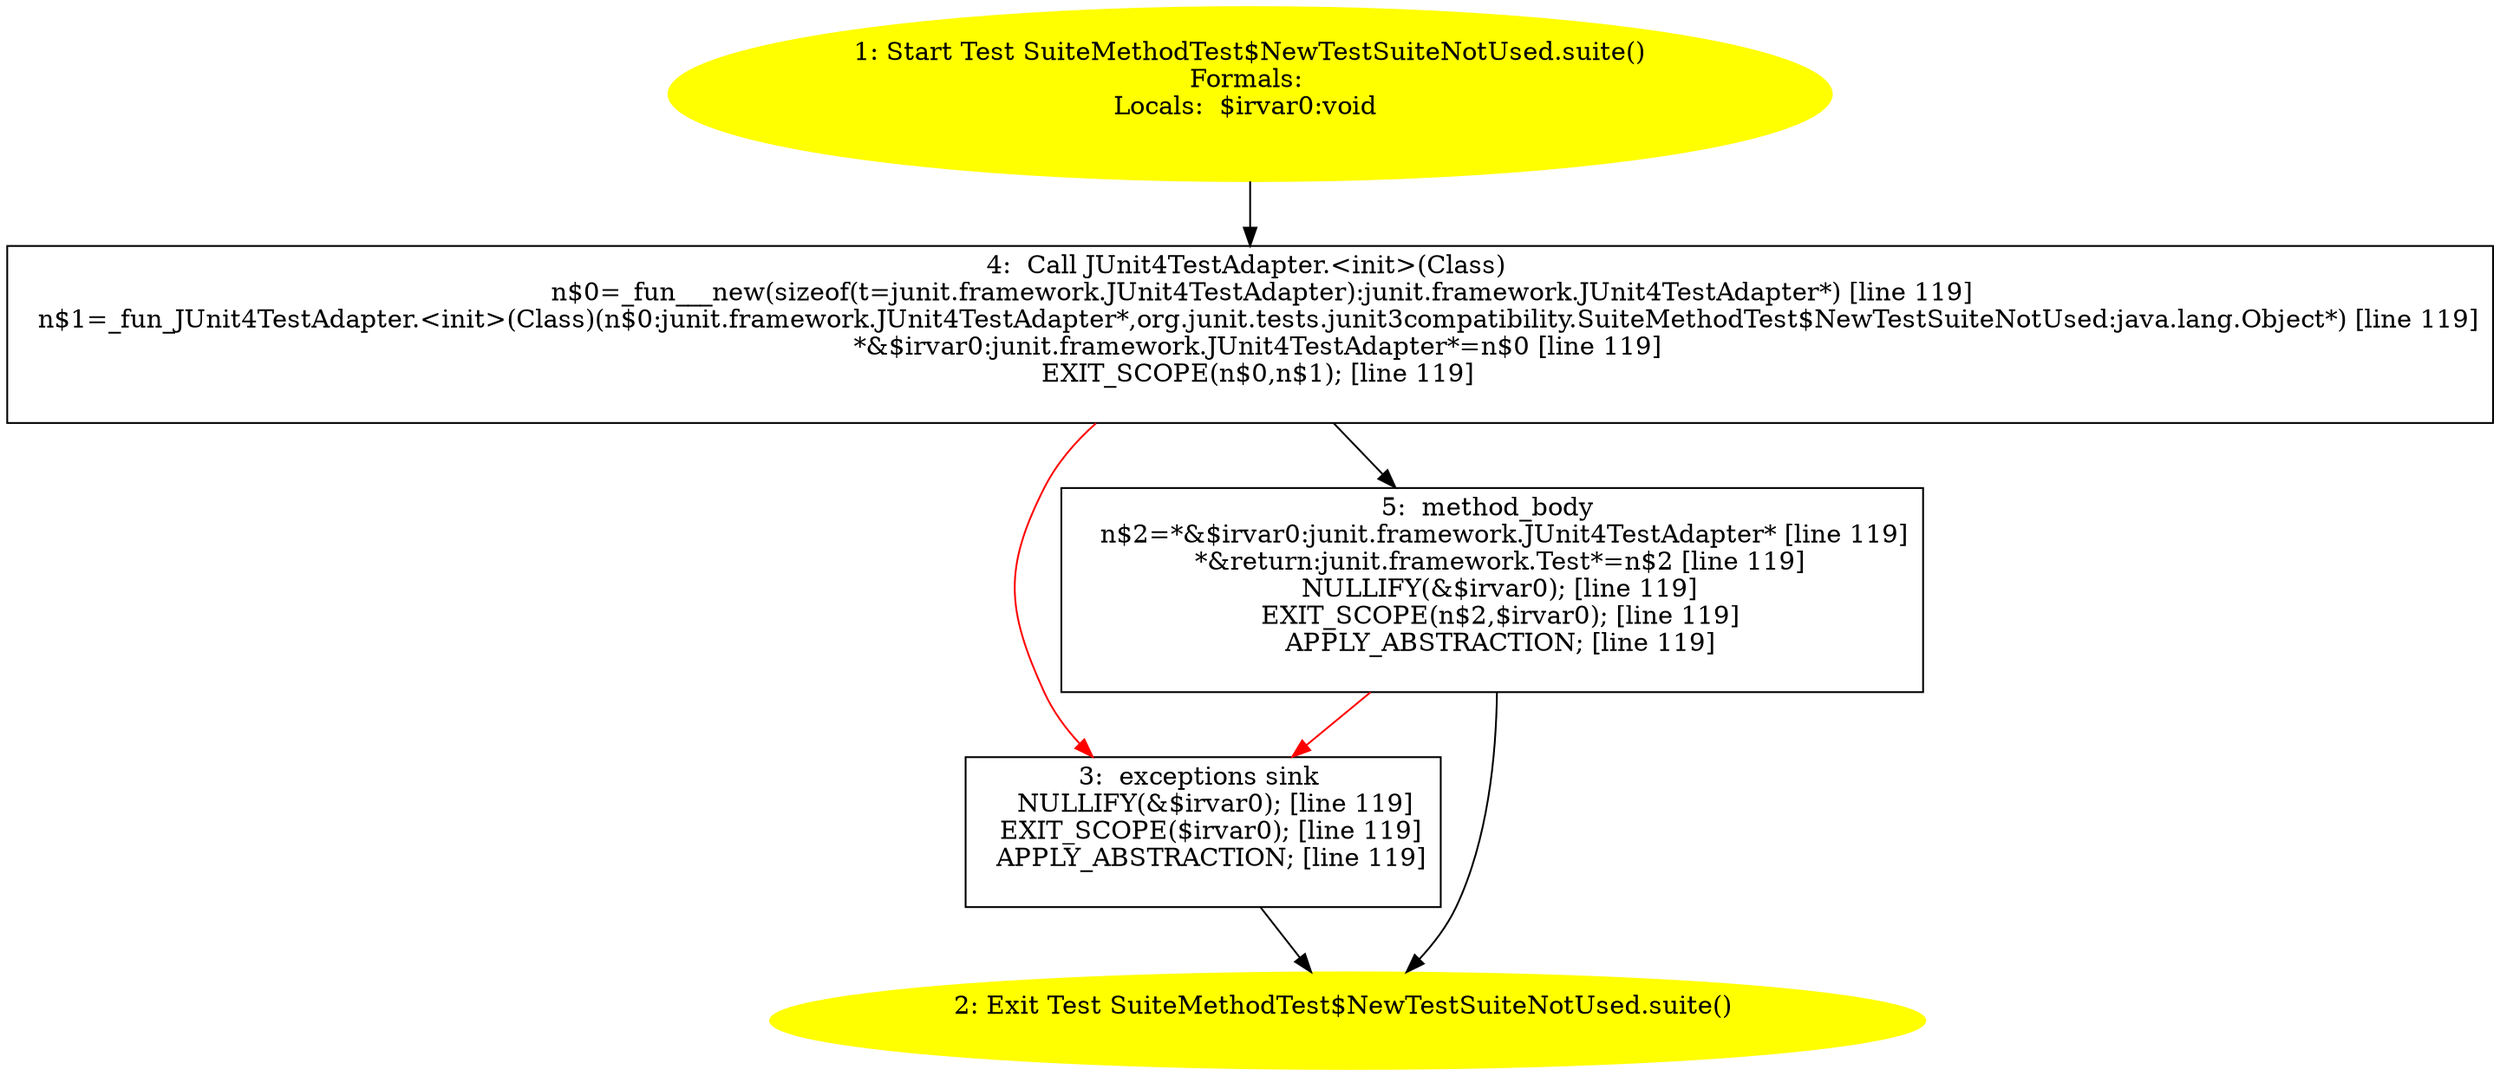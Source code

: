 /* @generated */
digraph cfg {
"org.junit.tests.junit3compatibility.SuiteMethodTest$NewTestSuiteNotUsed.suite():junit.framework.Test.0d193c034dcb991f0dedb775b0215f2e_1" [label="1: Start Test SuiteMethodTest$NewTestSuiteNotUsed.suite()\nFormals: \nLocals:  $irvar0:void \n  " color=yellow style=filled]
	

	 "org.junit.tests.junit3compatibility.SuiteMethodTest$NewTestSuiteNotUsed.suite():junit.framework.Test.0d193c034dcb991f0dedb775b0215f2e_1" -> "org.junit.tests.junit3compatibility.SuiteMethodTest$NewTestSuiteNotUsed.suite():junit.framework.Test.0d193c034dcb991f0dedb775b0215f2e_4" ;
"org.junit.tests.junit3compatibility.SuiteMethodTest$NewTestSuiteNotUsed.suite():junit.framework.Test.0d193c034dcb991f0dedb775b0215f2e_2" [label="2: Exit Test SuiteMethodTest$NewTestSuiteNotUsed.suite() \n  " color=yellow style=filled]
	

"org.junit.tests.junit3compatibility.SuiteMethodTest$NewTestSuiteNotUsed.suite():junit.framework.Test.0d193c034dcb991f0dedb775b0215f2e_3" [label="3:  exceptions sink \n   NULLIFY(&$irvar0); [line 119]\n  EXIT_SCOPE($irvar0); [line 119]\n  APPLY_ABSTRACTION; [line 119]\n " shape="box"]
	

	 "org.junit.tests.junit3compatibility.SuiteMethodTest$NewTestSuiteNotUsed.suite():junit.framework.Test.0d193c034dcb991f0dedb775b0215f2e_3" -> "org.junit.tests.junit3compatibility.SuiteMethodTest$NewTestSuiteNotUsed.suite():junit.framework.Test.0d193c034dcb991f0dedb775b0215f2e_2" ;
"org.junit.tests.junit3compatibility.SuiteMethodTest$NewTestSuiteNotUsed.suite():junit.framework.Test.0d193c034dcb991f0dedb775b0215f2e_4" [label="4:  Call JUnit4TestAdapter.<init>(Class) \n   n$0=_fun___new(sizeof(t=junit.framework.JUnit4TestAdapter):junit.framework.JUnit4TestAdapter*) [line 119]\n  n$1=_fun_JUnit4TestAdapter.<init>(Class)(n$0:junit.framework.JUnit4TestAdapter*,org.junit.tests.junit3compatibility.SuiteMethodTest$NewTestSuiteNotUsed:java.lang.Object*) [line 119]\n  *&$irvar0:junit.framework.JUnit4TestAdapter*=n$0 [line 119]\n  EXIT_SCOPE(n$0,n$1); [line 119]\n " shape="box"]
	

	 "org.junit.tests.junit3compatibility.SuiteMethodTest$NewTestSuiteNotUsed.suite():junit.framework.Test.0d193c034dcb991f0dedb775b0215f2e_4" -> "org.junit.tests.junit3compatibility.SuiteMethodTest$NewTestSuiteNotUsed.suite():junit.framework.Test.0d193c034dcb991f0dedb775b0215f2e_5" ;
	 "org.junit.tests.junit3compatibility.SuiteMethodTest$NewTestSuiteNotUsed.suite():junit.framework.Test.0d193c034dcb991f0dedb775b0215f2e_4" -> "org.junit.tests.junit3compatibility.SuiteMethodTest$NewTestSuiteNotUsed.suite():junit.framework.Test.0d193c034dcb991f0dedb775b0215f2e_3" [color="red" ];
"org.junit.tests.junit3compatibility.SuiteMethodTest$NewTestSuiteNotUsed.suite():junit.framework.Test.0d193c034dcb991f0dedb775b0215f2e_5" [label="5:  method_body \n   n$2=*&$irvar0:junit.framework.JUnit4TestAdapter* [line 119]\n  *&return:junit.framework.Test*=n$2 [line 119]\n  NULLIFY(&$irvar0); [line 119]\n  EXIT_SCOPE(n$2,$irvar0); [line 119]\n  APPLY_ABSTRACTION; [line 119]\n " shape="box"]
	

	 "org.junit.tests.junit3compatibility.SuiteMethodTest$NewTestSuiteNotUsed.suite():junit.framework.Test.0d193c034dcb991f0dedb775b0215f2e_5" -> "org.junit.tests.junit3compatibility.SuiteMethodTest$NewTestSuiteNotUsed.suite():junit.framework.Test.0d193c034dcb991f0dedb775b0215f2e_2" ;
	 "org.junit.tests.junit3compatibility.SuiteMethodTest$NewTestSuiteNotUsed.suite():junit.framework.Test.0d193c034dcb991f0dedb775b0215f2e_5" -> "org.junit.tests.junit3compatibility.SuiteMethodTest$NewTestSuiteNotUsed.suite():junit.framework.Test.0d193c034dcb991f0dedb775b0215f2e_3" [color="red" ];
}

